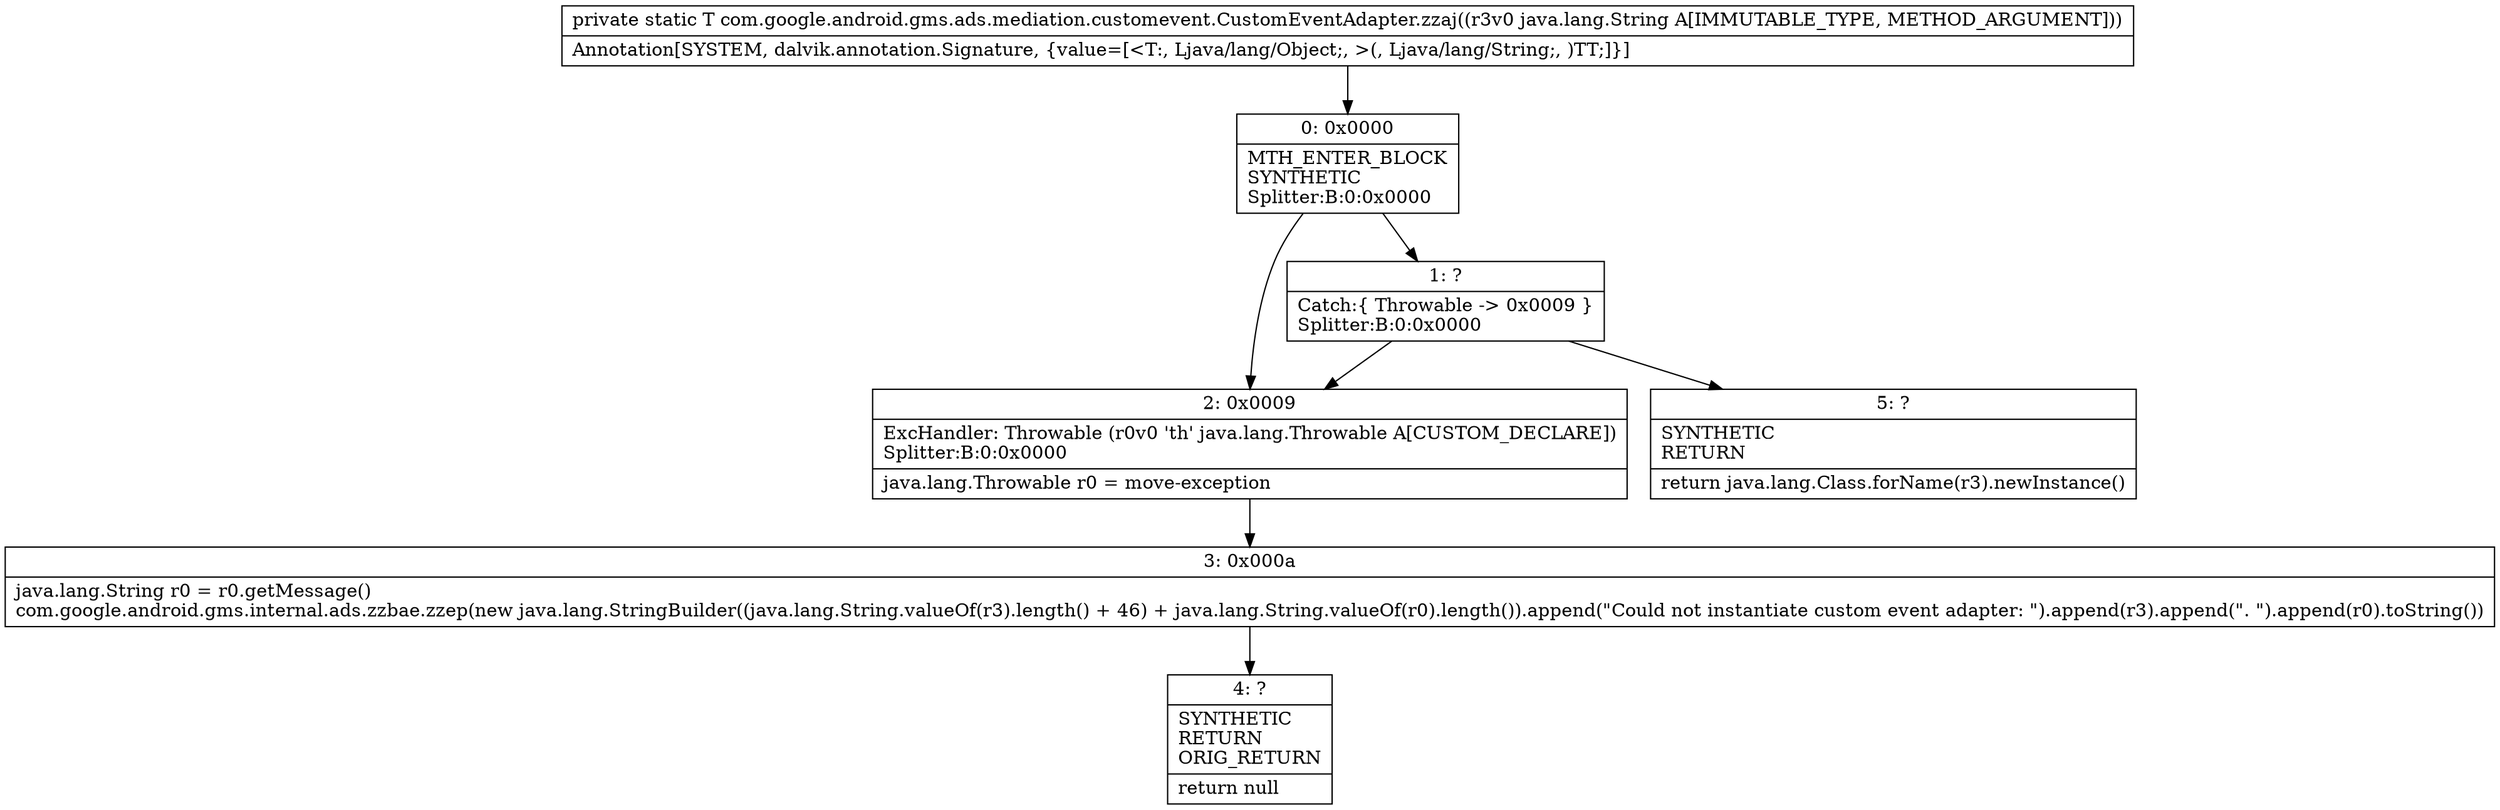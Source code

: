 digraph "CFG forcom.google.android.gms.ads.mediation.customevent.CustomEventAdapter.zzaj(Ljava\/lang\/String;)Ljava\/lang\/Object;" {
Node_0 [shape=record,label="{0\:\ 0x0000|MTH_ENTER_BLOCK\lSYNTHETIC\lSplitter:B:0:0x0000\l}"];
Node_1 [shape=record,label="{1\:\ ?|Catch:\{ Throwable \-\> 0x0009 \}\lSplitter:B:0:0x0000\l}"];
Node_2 [shape=record,label="{2\:\ 0x0009|ExcHandler: Throwable (r0v0 'th' java.lang.Throwable A[CUSTOM_DECLARE])\lSplitter:B:0:0x0000\l|java.lang.Throwable r0 = move\-exception\l}"];
Node_3 [shape=record,label="{3\:\ 0x000a|java.lang.String r0 = r0.getMessage()\lcom.google.android.gms.internal.ads.zzbae.zzep(new java.lang.StringBuilder((java.lang.String.valueOf(r3).length() + 46) + java.lang.String.valueOf(r0).length()).append(\"Could not instantiate custom event adapter: \").append(r3).append(\". \").append(r0).toString())\l}"];
Node_4 [shape=record,label="{4\:\ ?|SYNTHETIC\lRETURN\lORIG_RETURN\l|return null\l}"];
Node_5 [shape=record,label="{5\:\ ?|SYNTHETIC\lRETURN\l|return java.lang.Class.forName(r3).newInstance()\l}"];
MethodNode[shape=record,label="{private static T com.google.android.gms.ads.mediation.customevent.CustomEventAdapter.zzaj((r3v0 java.lang.String A[IMMUTABLE_TYPE, METHOD_ARGUMENT]))  | Annotation[SYSTEM, dalvik.annotation.Signature, \{value=[\<T:, Ljava\/lang\/Object;, \>(, Ljava\/lang\/String;, )TT;]\}]\l}"];
MethodNode -> Node_0;
Node_0 -> Node_1;
Node_0 -> Node_2;
Node_1 -> Node_2;
Node_1 -> Node_5;
Node_2 -> Node_3;
Node_3 -> Node_4;
}

